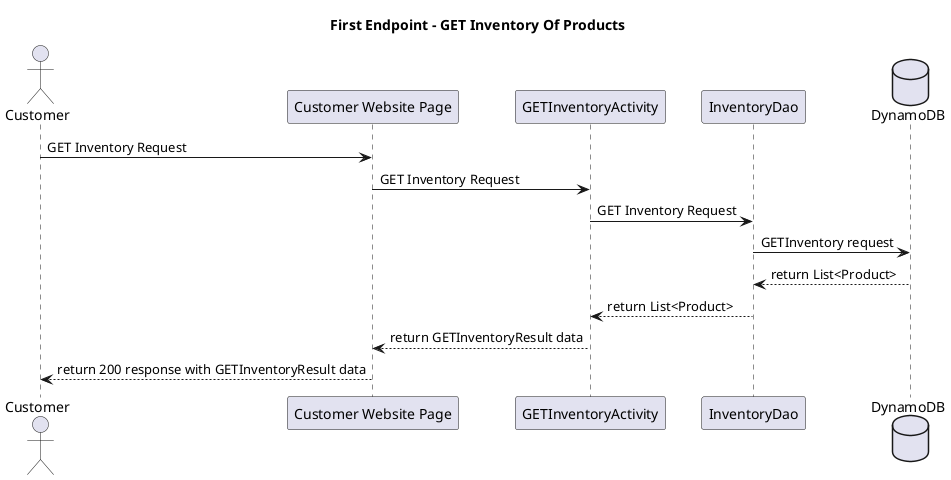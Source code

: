 @startuml
'https://plantuml.com/sequence-diagram

actor "Customer" as client
participant "Customer Website Page" as apiGateway
participant "GETInventoryActivity" as getInventoryActivity
participant "InventoryDao" as inventoryDao
database "DynamoDB" as dynamoDB

title First Endpoint - GET Inventory Of Products

client -> apiGateway : GET Inventory Request
apiGateway -> getInventoryActivity : GET Inventory Request
getInventoryActivity -> inventoryDao : GET Inventory Request
inventoryDao -> dynamoDB : GETInventory request
dynamoDB --> inventoryDao : return List<Product>
inventoryDao --> getInventoryActivity : return List<Product>
getInventoryActivity --> apiGateway : return GETInventoryResult data
apiGateway --> client : return 200 response with GETInventoryResult data
@enduml

Scan request docs: https://stackoverflow.com/questions/10450962/how-can-i-fetch-all-items-from-a-dynamodb-table-without-specifying-the-primary-k